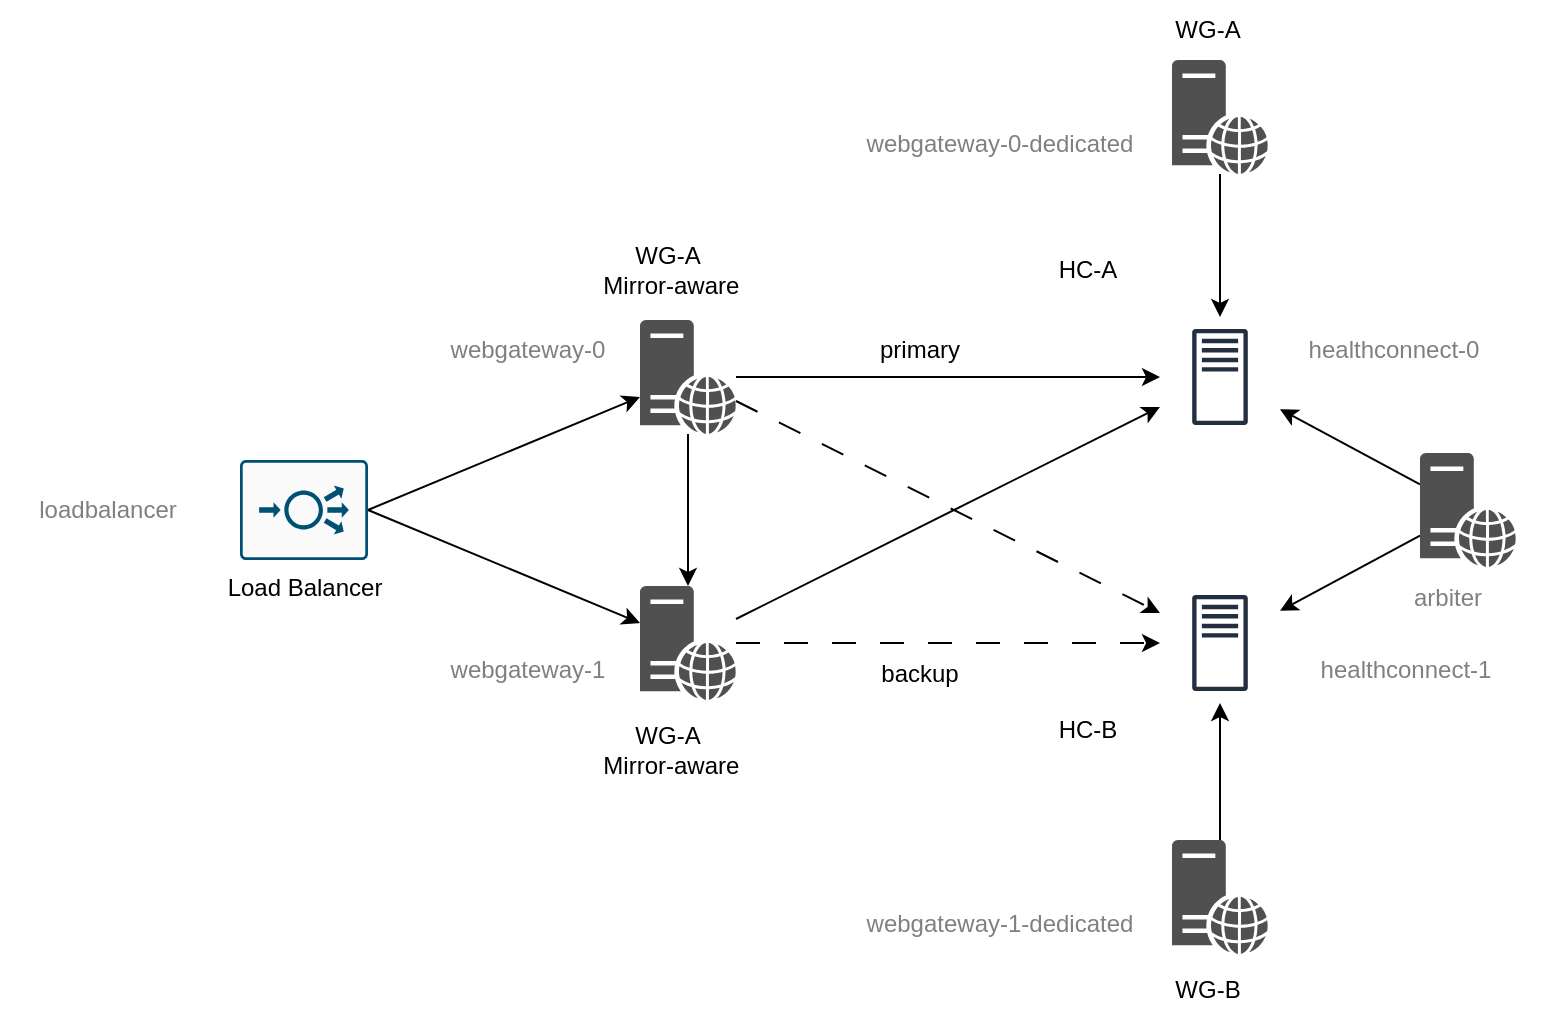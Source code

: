 <mxfile version="22.1.2" type="device">
  <diagram name="Page-1" id="Afua1EUWW_mWACLbdl3M">
    <mxGraphModel dx="1114" dy="821" grid="1" gridSize="10" guides="1" tooltips="1" connect="1" arrows="1" fold="1" page="1" pageScale="1" pageWidth="850" pageHeight="1100" math="0" shadow="0">
      <root>
        <mxCell id="0" />
        <mxCell id="1" parent="0" />
        <mxCell id="eXpazlzF4Z40hMdaCm9o-8" style="rounded=0;orthogonalLoop=1;jettySize=auto;html=1;exitX=1;exitY=0.5;exitDx=0;exitDy=0;exitPerimeter=0;" parent="1" source="eXpazlzF4Z40hMdaCm9o-1" target="eXpazlzF4Z40hMdaCm9o-4" edge="1">
          <mxGeometry relative="1" as="geometry" />
        </mxCell>
        <mxCell id="eXpazlzF4Z40hMdaCm9o-9" style="rounded=0;orthogonalLoop=1;jettySize=auto;html=1;exitX=1;exitY=0.5;exitDx=0;exitDy=0;exitPerimeter=0;" parent="1" source="eXpazlzF4Z40hMdaCm9o-1" target="eXpazlzF4Z40hMdaCm9o-5" edge="1">
          <mxGeometry relative="1" as="geometry" />
        </mxCell>
        <mxCell id="eXpazlzF4Z40hMdaCm9o-1" value="Load Balancer" style="sketch=0;points=[[0.015,0.015,0],[0.985,0.015,0],[0.985,0.985,0],[0.015,0.985,0],[0.25,0,0],[0.5,0,0],[0.75,0,0],[1,0.25,0],[1,0.5,0],[1,0.75,0],[0.75,1,0],[0.5,1,0],[0.25,1,0],[0,0.75,0],[0,0.5,0],[0,0.25,0]];verticalLabelPosition=bottom;html=1;verticalAlign=top;aspect=fixed;align=center;pointerEvents=1;shape=mxgraph.cisco19.rect;prIcon=load_balancer;fillColor=#FAFAFA;strokeColor=#005073;" parent="1" vertex="1">
          <mxGeometry x="150" y="430" width="64" height="50" as="geometry" />
        </mxCell>
        <mxCell id="eXpazlzF4Z40hMdaCm9o-15" style="edgeStyle=orthogonalEdgeStyle;rounded=0;orthogonalLoop=1;jettySize=auto;html=1;" parent="1" source="eXpazlzF4Z40hMdaCm9o-2" target="eXpazlzF4Z40hMdaCm9o-6" edge="1">
          <mxGeometry relative="1" as="geometry" />
        </mxCell>
        <mxCell id="eXpazlzF4Z40hMdaCm9o-2" value="" style="sketch=0;pointerEvents=1;shadow=0;dashed=0;html=1;strokeColor=none;fillColor=#505050;labelPosition=center;verticalLabelPosition=bottom;verticalAlign=top;outlineConnect=0;align=center;shape=mxgraph.office.servers.web_server;" parent="1" vertex="1">
          <mxGeometry x="616" y="620" width="48" height="57" as="geometry" />
        </mxCell>
        <mxCell id="eXpazlzF4Z40hMdaCm9o-14" style="edgeStyle=orthogonalEdgeStyle;rounded=0;orthogonalLoop=1;jettySize=auto;html=1;" parent="1" source="eXpazlzF4Z40hMdaCm9o-3" target="eXpazlzF4Z40hMdaCm9o-7" edge="1">
          <mxGeometry relative="1" as="geometry" />
        </mxCell>
        <mxCell id="eXpazlzF4Z40hMdaCm9o-3" value="" style="sketch=0;pointerEvents=1;shadow=0;dashed=0;html=1;strokeColor=none;fillColor=#505050;labelPosition=center;verticalLabelPosition=bottom;verticalAlign=top;outlineConnect=0;align=center;shape=mxgraph.office.servers.web_server;" parent="1" vertex="1">
          <mxGeometry x="616" y="230" width="48" height="57" as="geometry" />
        </mxCell>
        <mxCell id="eXpazlzF4Z40hMdaCm9o-10" style="edgeStyle=orthogonalEdgeStyle;rounded=0;orthogonalLoop=1;jettySize=auto;html=1;" parent="1" source="eXpazlzF4Z40hMdaCm9o-4" target="eXpazlzF4Z40hMdaCm9o-7" edge="1">
          <mxGeometry relative="1" as="geometry" />
        </mxCell>
        <mxCell id="eXpazlzF4Z40hMdaCm9o-12" style="rounded=0;orthogonalLoop=1;jettySize=auto;html=1;dashed=1;dashPattern=12 12;" parent="1" source="eXpazlzF4Z40hMdaCm9o-4" target="eXpazlzF4Z40hMdaCm9o-6" edge="1">
          <mxGeometry relative="1" as="geometry" />
        </mxCell>
        <mxCell id="eXpazlzF4Z40hMdaCm9o-19" value="" style="edgeStyle=orthogonalEdgeStyle;rounded=0;orthogonalLoop=1;jettySize=auto;html=1;" parent="1" source="eXpazlzF4Z40hMdaCm9o-4" target="eXpazlzF4Z40hMdaCm9o-5" edge="1">
          <mxGeometry relative="1" as="geometry" />
        </mxCell>
        <mxCell id="eXpazlzF4Z40hMdaCm9o-4" value="" style="sketch=0;pointerEvents=1;shadow=0;dashed=0;html=1;strokeColor=none;fillColor=#505050;labelPosition=center;verticalLabelPosition=bottom;verticalAlign=top;outlineConnect=0;align=center;shape=mxgraph.office.servers.web_server;" parent="1" vertex="1">
          <mxGeometry x="350" y="360" width="48" height="57" as="geometry" />
        </mxCell>
        <mxCell id="eXpazlzF4Z40hMdaCm9o-11" style="edgeStyle=orthogonalEdgeStyle;rounded=0;orthogonalLoop=1;jettySize=auto;html=1;dashed=1;dashPattern=12 12;" parent="1" source="eXpazlzF4Z40hMdaCm9o-5" target="eXpazlzF4Z40hMdaCm9o-6" edge="1">
          <mxGeometry relative="1" as="geometry" />
        </mxCell>
        <mxCell id="eXpazlzF4Z40hMdaCm9o-13" style="rounded=0;orthogonalLoop=1;jettySize=auto;html=1;" parent="1" source="eXpazlzF4Z40hMdaCm9o-5" target="eXpazlzF4Z40hMdaCm9o-7" edge="1">
          <mxGeometry relative="1" as="geometry" />
        </mxCell>
        <mxCell id="eXpazlzF4Z40hMdaCm9o-5" value="" style="sketch=0;pointerEvents=1;shadow=0;dashed=0;html=1;strokeColor=none;fillColor=#505050;labelPosition=center;verticalLabelPosition=bottom;verticalAlign=top;outlineConnect=0;align=center;shape=mxgraph.office.servers.web_server;" parent="1" vertex="1">
          <mxGeometry x="350" y="493" width="48" height="57" as="geometry" />
        </mxCell>
        <mxCell id="eXpazlzF4Z40hMdaCm9o-6" value="" style="sketch=0;outlineConnect=0;fontColor=#232F3E;gradientColor=none;strokeColor=#232F3E;fillColor=#ffffff;dashed=0;verticalLabelPosition=bottom;verticalAlign=top;align=center;html=1;fontSize=12;fontStyle=0;aspect=fixed;shape=mxgraph.aws4.resourceIcon;resIcon=mxgraph.aws4.traditional_server;" parent="1" vertex="1">
          <mxGeometry x="610" y="491.5" width="60" height="60" as="geometry" />
        </mxCell>
        <mxCell id="eXpazlzF4Z40hMdaCm9o-7" value="" style="sketch=0;outlineConnect=0;fontColor=#232F3E;gradientColor=none;strokeColor=#232F3E;fillColor=#ffffff;dashed=0;verticalLabelPosition=bottom;verticalAlign=top;align=center;html=1;fontSize=12;fontStyle=0;aspect=fixed;shape=mxgraph.aws4.resourceIcon;resIcon=mxgraph.aws4.traditional_server;" parent="1" vertex="1">
          <mxGeometry x="610" y="358.5" width="60" height="60" as="geometry" />
        </mxCell>
        <mxCell id="eXpazlzF4Z40hMdaCm9o-17" style="rounded=0;orthogonalLoop=1;jettySize=auto;html=1;" parent="1" source="eXpazlzF4Z40hMdaCm9o-16" target="eXpazlzF4Z40hMdaCm9o-7" edge="1">
          <mxGeometry relative="1" as="geometry" />
        </mxCell>
        <mxCell id="eXpazlzF4Z40hMdaCm9o-18" style="rounded=0;orthogonalLoop=1;jettySize=auto;html=1;" parent="1" source="eXpazlzF4Z40hMdaCm9o-16" target="eXpazlzF4Z40hMdaCm9o-6" edge="1">
          <mxGeometry relative="1" as="geometry" />
        </mxCell>
        <mxCell id="eXpazlzF4Z40hMdaCm9o-16" value="" style="sketch=0;pointerEvents=1;shadow=0;dashed=0;html=1;strokeColor=none;fillColor=#505050;labelPosition=center;verticalLabelPosition=bottom;verticalAlign=top;outlineConnect=0;align=center;shape=mxgraph.office.servers.web_server;" parent="1" vertex="1">
          <mxGeometry x="740" y="426.5" width="48" height="57" as="geometry" />
        </mxCell>
        <mxCell id="eXpazlzF4Z40hMdaCm9o-20" value="WG-A&lt;br style=&quot;border-color: var(--border-color);&quot;&gt;&lt;span style=&quot;&quot;&gt;&amp;nbsp;Mirror-aware&lt;/span&gt;" style="text;html=1;strokeColor=none;fillColor=none;align=center;verticalAlign=middle;whiteSpace=wrap;rounded=0;" parent="1" vertex="1">
          <mxGeometry x="310" y="560" width="108" height="30" as="geometry" />
        </mxCell>
        <mxCell id="eXpazlzF4Z40hMdaCm9o-21" value="WG-A&lt;br style=&quot;border-color: var(--border-color);&quot;&gt;&lt;span style=&quot;&quot;&gt;&amp;nbsp;Mirror-aware&lt;/span&gt;" style="text;html=1;strokeColor=none;fillColor=none;align=center;verticalAlign=middle;whiteSpace=wrap;rounded=0;" parent="1" vertex="1">
          <mxGeometry x="310" y="320" width="108" height="30" as="geometry" />
        </mxCell>
        <mxCell id="eXpazlzF4Z40hMdaCm9o-23" value="HC-A" style="text;html=1;strokeColor=none;fillColor=none;align=center;verticalAlign=middle;whiteSpace=wrap;rounded=0;" parent="1" vertex="1">
          <mxGeometry x="520" y="320" width="108" height="30" as="geometry" />
        </mxCell>
        <mxCell id="eXpazlzF4Z40hMdaCm9o-24" value="HC-B" style="text;html=1;strokeColor=none;fillColor=none;align=center;verticalAlign=middle;whiteSpace=wrap;rounded=0;" parent="1" vertex="1">
          <mxGeometry x="520" y="550" width="108" height="30" as="geometry" />
        </mxCell>
        <mxCell id="eXpazlzF4Z40hMdaCm9o-25" value="WG-A" style="text;html=1;strokeColor=none;fillColor=none;align=center;verticalAlign=middle;whiteSpace=wrap;rounded=0;" parent="1" vertex="1">
          <mxGeometry x="580" y="200" width="108" height="30" as="geometry" />
        </mxCell>
        <mxCell id="eXpazlzF4Z40hMdaCm9o-26" value="WG-B" style="text;html=1;strokeColor=none;fillColor=none;align=center;verticalAlign=middle;whiteSpace=wrap;rounded=0;" parent="1" vertex="1">
          <mxGeometry x="580" y="680" width="108" height="30" as="geometry" />
        </mxCell>
        <mxCell id="eXpazlzF4Z40hMdaCm9o-27" value="&lt;font color=&quot;#808080&quot;&gt;arbiter&lt;/font&gt;" style="text;html=1;strokeColor=none;fillColor=none;align=center;verticalAlign=middle;whiteSpace=wrap;rounded=0;" parent="1" vertex="1">
          <mxGeometry x="700" y="483.5" width="108" height="30" as="geometry" />
        </mxCell>
        <mxCell id="iHBgydOQK1UvzFJl12yK-1" value="primary" style="text;html=1;strokeColor=none;fillColor=none;align=center;verticalAlign=middle;whiteSpace=wrap;rounded=0;" parent="1" vertex="1">
          <mxGeometry x="460" y="360" width="60" height="30" as="geometry" />
        </mxCell>
        <mxCell id="iHBgydOQK1UvzFJl12yK-2" value="backup" style="text;html=1;strokeColor=none;fillColor=none;align=center;verticalAlign=middle;whiteSpace=wrap;rounded=0;" parent="1" vertex="1">
          <mxGeometry x="460" y="521.5" width="60" height="30" as="geometry" />
        </mxCell>
        <mxCell id="77gyKvggz7UppsIgQ_k6-1" value="webgateway-0" style="text;html=1;strokeColor=none;fillColor=none;align=center;verticalAlign=middle;whiteSpace=wrap;rounded=0;fontColor=#808080;" vertex="1" parent="1">
          <mxGeometry x="240" y="360" width="108" height="30" as="geometry" />
        </mxCell>
        <mxCell id="77gyKvggz7UppsIgQ_k6-2" value="webgateway-1" style="text;html=1;strokeColor=none;fillColor=none;align=center;verticalAlign=middle;whiteSpace=wrap;rounded=0;fontColor=#808080;" vertex="1" parent="1">
          <mxGeometry x="240" y="520" width="108" height="30" as="geometry" />
        </mxCell>
        <mxCell id="77gyKvggz7UppsIgQ_k6-3" value="healthconnect-0" style="text;html=1;strokeColor=none;fillColor=none;align=center;verticalAlign=middle;whiteSpace=wrap;rounded=0;fontColor=#808080;" vertex="1" parent="1">
          <mxGeometry x="664" y="360" width="126" height="30" as="geometry" />
        </mxCell>
        <mxCell id="77gyKvggz7UppsIgQ_k6-4" value="healthconnect-1" style="text;html=1;strokeColor=none;fillColor=none;align=center;verticalAlign=middle;whiteSpace=wrap;rounded=0;fontColor=#808080;" vertex="1" parent="1">
          <mxGeometry x="670" y="520" width="126" height="30" as="geometry" />
        </mxCell>
        <mxCell id="77gyKvggz7UppsIgQ_k6-6" value="webgateway-1-dedicated" style="text;html=1;strokeColor=none;fillColor=none;align=center;verticalAlign=middle;whiteSpace=wrap;rounded=0;fontColor=#808080;" vertex="1" parent="1">
          <mxGeometry x="450" y="647" width="160" height="30" as="geometry" />
        </mxCell>
        <mxCell id="77gyKvggz7UppsIgQ_k6-7" value="webgateway-0-dedicated" style="text;html=1;strokeColor=none;fillColor=none;align=center;verticalAlign=middle;whiteSpace=wrap;rounded=0;fontColor=#808080;" vertex="1" parent="1">
          <mxGeometry x="450" y="257" width="160" height="30" as="geometry" />
        </mxCell>
        <mxCell id="77gyKvggz7UppsIgQ_k6-8" value="loadbalancer" style="text;html=1;strokeColor=none;fillColor=none;align=center;verticalAlign=middle;whiteSpace=wrap;rounded=0;fontColor=#808080;" vertex="1" parent="1">
          <mxGeometry x="30" y="440" width="108" height="30" as="geometry" />
        </mxCell>
      </root>
    </mxGraphModel>
  </diagram>
</mxfile>
